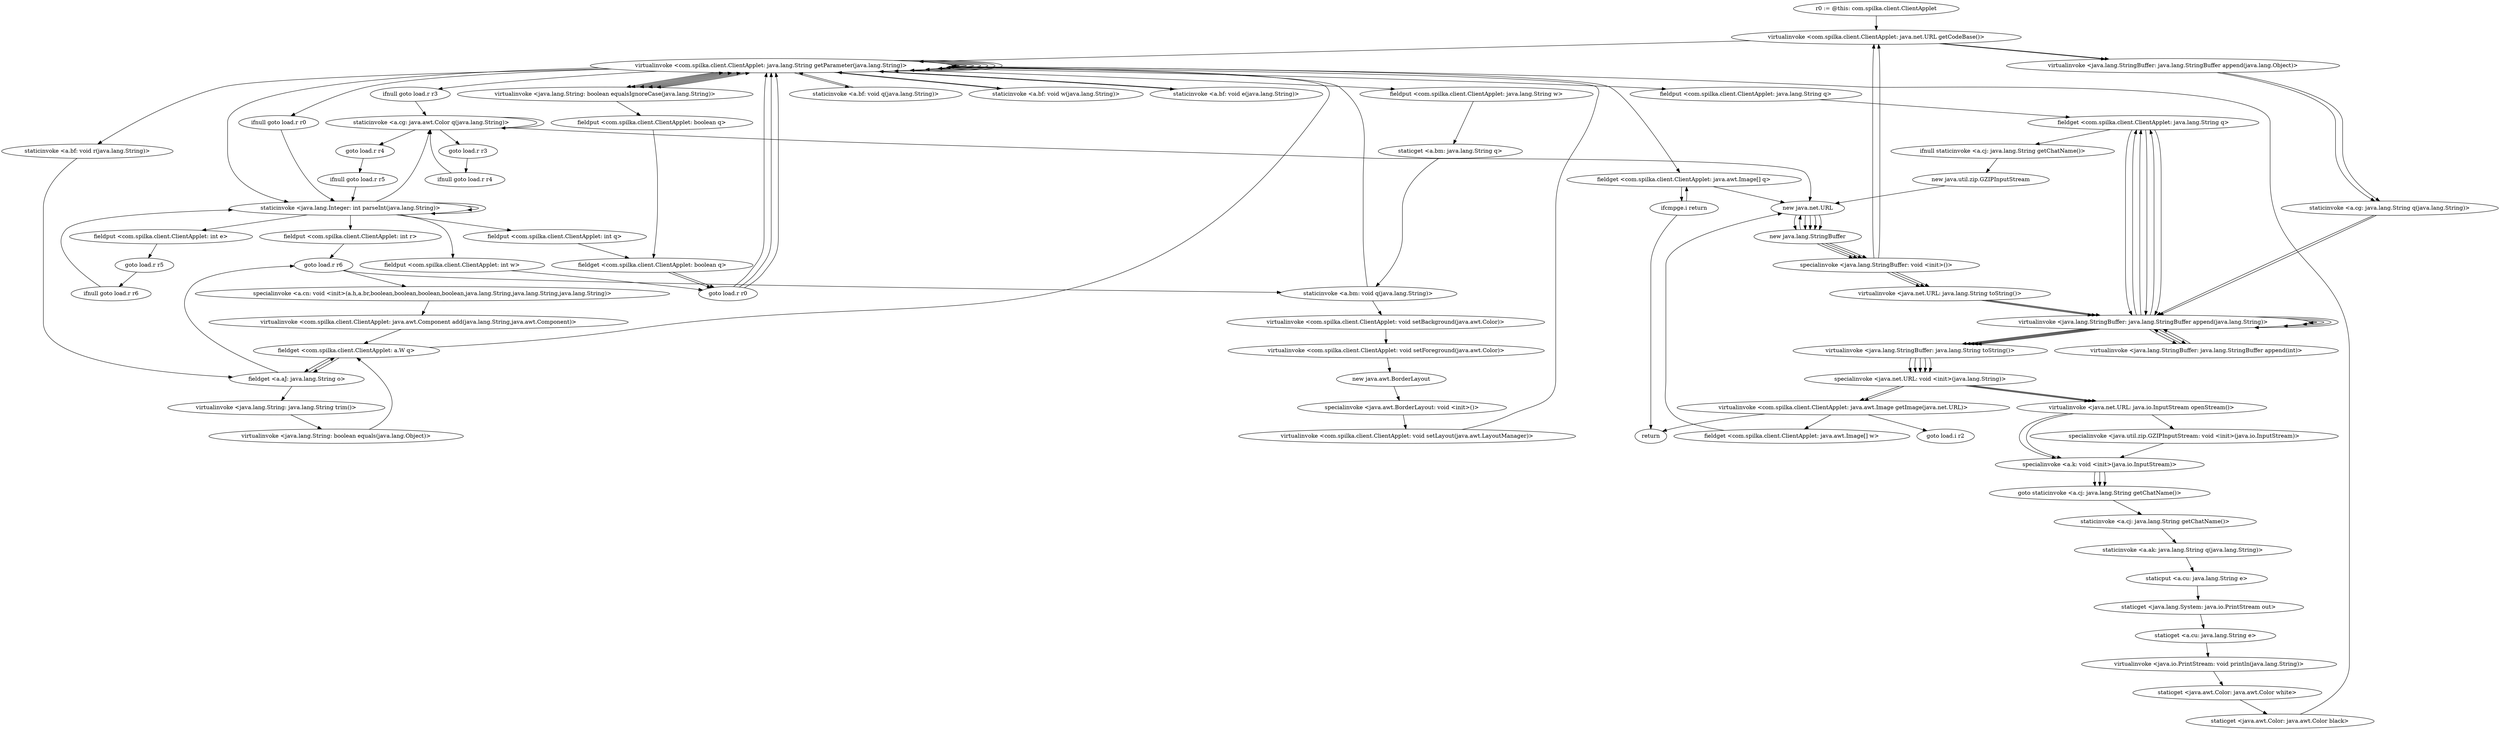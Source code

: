 digraph "" {
"r0 := @this: com.spilka.client.ClientApplet"->"virtualinvoke <com.spilka.client.ClientApplet: java.net.URL getCodeBase()>";
 "virtualinvoke <com.spilka.client.ClientApplet: java.net.URL getCodeBase()>"->"virtualinvoke <com.spilka.client.ClientApplet: java.lang.String getParameter(java.lang.String)>";
 "virtualinvoke <com.spilka.client.ClientApplet: java.lang.String getParameter(java.lang.String)>"->"fieldput <com.spilka.client.ClientApplet: java.lang.String w>";
 "fieldput <com.spilka.client.ClientApplet: java.lang.String w>"->"staticget <a.bm: java.lang.String q>";
 "staticget <a.bm: java.lang.String q>"->"staticinvoke <a.bm: void q(java.lang.String)>";
 "staticinvoke <a.bm: void q(java.lang.String)>"->"virtualinvoke <com.spilka.client.ClientApplet: java.lang.String getParameter(java.lang.String)>";
 "virtualinvoke <com.spilka.client.ClientApplet: java.lang.String getParameter(java.lang.String)>"->"fieldput <com.spilka.client.ClientApplet: java.lang.String q>";
 "fieldput <com.spilka.client.ClientApplet: java.lang.String q>"->"fieldget <com.spilka.client.ClientApplet: java.lang.String q>";
 "fieldget <com.spilka.client.ClientApplet: java.lang.String q>"->"ifnull staticinvoke <a.cj: java.lang.String getChatName()>";
 "ifnull staticinvoke <a.cj: java.lang.String getChatName()>"->"new java.util.zip.GZIPInputStream";
 "new java.util.zip.GZIPInputStream"->"new java.net.URL";
 "new java.net.URL"->"new java.lang.StringBuffer";
 "new java.lang.StringBuffer"->"new java.net.URL";
 "new java.net.URL"->"new java.lang.StringBuffer";
 "new java.lang.StringBuffer"->"specialinvoke <java.lang.StringBuffer: void <init>()>";
 "specialinvoke <java.lang.StringBuffer: void <init>()>"->"virtualinvoke <java.net.URL: java.lang.String toString()>";
 "virtualinvoke <java.net.URL: java.lang.String toString()>"->"virtualinvoke <java.lang.StringBuffer: java.lang.StringBuffer append(java.lang.String)>";
 "virtualinvoke <java.lang.StringBuffer: java.lang.StringBuffer append(java.lang.String)>"->"virtualinvoke <java.lang.StringBuffer: java.lang.StringBuffer append(java.lang.String)>";
 "virtualinvoke <java.lang.StringBuffer: java.lang.StringBuffer append(java.lang.String)>"->"fieldget <com.spilka.client.ClientApplet: java.lang.String q>";
 "fieldget <com.spilka.client.ClientApplet: java.lang.String q>"->"virtualinvoke <java.lang.StringBuffer: java.lang.StringBuffer append(java.lang.String)>";
 "virtualinvoke <java.lang.StringBuffer: java.lang.StringBuffer append(java.lang.String)>"->"virtualinvoke <java.lang.StringBuffer: java.lang.String toString()>";
 "virtualinvoke <java.lang.StringBuffer: java.lang.String toString()>"->"specialinvoke <java.net.URL: void <init>(java.lang.String)>";
 "specialinvoke <java.net.URL: void <init>(java.lang.String)>"->"virtualinvoke <java.net.URL: java.io.InputStream openStream()>";
 "virtualinvoke <java.net.URL: java.io.InputStream openStream()>"->"specialinvoke <a.k: void <init>(java.io.InputStream)>";
 "specialinvoke <a.k: void <init>(java.io.InputStream)>"->"goto staticinvoke <a.cj: java.lang.String getChatName()>";
 "goto staticinvoke <a.cj: java.lang.String getChatName()>"->"staticinvoke <a.cj: java.lang.String getChatName()>";
 "staticinvoke <a.cj: java.lang.String getChatName()>"->"staticinvoke <a.ak: java.lang.String q(java.lang.String)>";
 "staticinvoke <a.ak: java.lang.String q(java.lang.String)>"->"staticput <a.cu: java.lang.String e>";
 "staticput <a.cu: java.lang.String e>"->"staticget <java.lang.System: java.io.PrintStream out>";
 "staticget <java.lang.System: java.io.PrintStream out>"->"staticget <a.cu: java.lang.String e>";
 "staticget <a.cu: java.lang.String e>"->"virtualinvoke <java.io.PrintStream: void println(java.lang.String)>";
 "virtualinvoke <java.io.PrintStream: void println(java.lang.String)>"->"staticget <java.awt.Color: java.awt.Color white>";
 "staticget <java.awt.Color: java.awt.Color white>"->"staticget <java.awt.Color: java.awt.Color black>";
 "staticget <java.awt.Color: java.awt.Color black>"->"virtualinvoke <com.spilka.client.ClientApplet: java.lang.String getParameter(java.lang.String)>";
 "virtualinvoke <com.spilka.client.ClientApplet: java.lang.String getParameter(java.lang.String)>"->"virtualinvoke <com.spilka.client.ClientApplet: java.lang.String getParameter(java.lang.String)>";
 "virtualinvoke <com.spilka.client.ClientApplet: java.lang.String getParameter(java.lang.String)>"->"virtualinvoke <com.spilka.client.ClientApplet: java.lang.String getParameter(java.lang.String)>";
 "virtualinvoke <com.spilka.client.ClientApplet: java.lang.String getParameter(java.lang.String)>"->"virtualinvoke <com.spilka.client.ClientApplet: java.lang.String getParameter(java.lang.String)>";
 "virtualinvoke <com.spilka.client.ClientApplet: java.lang.String getParameter(java.lang.String)>"->"virtualinvoke <com.spilka.client.ClientApplet: java.lang.String getParameter(java.lang.String)>";
 "virtualinvoke <com.spilka.client.ClientApplet: java.lang.String getParameter(java.lang.String)>"->"virtualinvoke <com.spilka.client.ClientApplet: java.lang.String getParameter(java.lang.String)>";
 "virtualinvoke <com.spilka.client.ClientApplet: java.lang.String getParameter(java.lang.String)>"->"virtualinvoke <com.spilka.client.ClientApplet: java.lang.String getParameter(java.lang.String)>";
 "virtualinvoke <com.spilka.client.ClientApplet: java.lang.String getParameter(java.lang.String)>"->"virtualinvoke <com.spilka.client.ClientApplet: java.lang.String getParameter(java.lang.String)>";
 "virtualinvoke <com.spilka.client.ClientApplet: java.lang.String getParameter(java.lang.String)>"->"ifnull goto load.r r3";
 "ifnull goto load.r r3"->"staticinvoke <a.cg: java.awt.Color q(java.lang.String)>";
 "staticinvoke <a.cg: java.awt.Color q(java.lang.String)>"->"goto load.r r3";
 "goto load.r r3"->"ifnull goto load.r r4";
 "ifnull goto load.r r4"->"staticinvoke <a.cg: java.awt.Color q(java.lang.String)>";
 "staticinvoke <a.cg: java.awt.Color q(java.lang.String)>"->"goto load.r r4";
 "goto load.r r4"->"ifnull goto load.r r5";
 "ifnull goto load.r r5"->"staticinvoke <java.lang.Integer: int parseInt(java.lang.String)>";
 "staticinvoke <java.lang.Integer: int parseInt(java.lang.String)>"->"fieldput <com.spilka.client.ClientApplet: int e>";
 "fieldput <com.spilka.client.ClientApplet: int e>"->"goto load.r r5";
 "goto load.r r5"->"ifnull goto load.r r6";
 "ifnull goto load.r r6"->"staticinvoke <java.lang.Integer: int parseInt(java.lang.String)>";
 "staticinvoke <java.lang.Integer: int parseInt(java.lang.String)>"->"fieldput <com.spilka.client.ClientApplet: int r>";
 "fieldput <com.spilka.client.ClientApplet: int r>"->"goto load.r r6";
 "goto load.r r6"->"staticinvoke <a.bm: void q(java.lang.String)>";
 "staticinvoke <a.bm: void q(java.lang.String)>"->"virtualinvoke <com.spilka.client.ClientApplet: void setBackground(java.awt.Color)>";
 "virtualinvoke <com.spilka.client.ClientApplet: void setBackground(java.awt.Color)>"->"virtualinvoke <com.spilka.client.ClientApplet: void setForeground(java.awt.Color)>";
 "virtualinvoke <com.spilka.client.ClientApplet: void setForeground(java.awt.Color)>"->"new java.awt.BorderLayout";
 "new java.awt.BorderLayout"->"specialinvoke <java.awt.BorderLayout: void <init>()>";
 "specialinvoke <java.awt.BorderLayout: void <init>()>"->"virtualinvoke <com.spilka.client.ClientApplet: void setLayout(java.awt.LayoutManager)>";
 "virtualinvoke <com.spilka.client.ClientApplet: void setLayout(java.awt.LayoutManager)>"->"virtualinvoke <com.spilka.client.ClientApplet: java.lang.String getParameter(java.lang.String)>";
 "virtualinvoke <com.spilka.client.ClientApplet: java.lang.String getParameter(java.lang.String)>"->"virtualinvoke <java.lang.String: boolean equalsIgnoreCase(java.lang.String)>";
 "virtualinvoke <java.lang.String: boolean equalsIgnoreCase(java.lang.String)>"->"fieldput <com.spilka.client.ClientApplet: boolean q>";
 "fieldput <com.spilka.client.ClientApplet: boolean q>"->"fieldget <com.spilka.client.ClientApplet: boolean q>";
 "fieldget <com.spilka.client.ClientApplet: boolean q>"->"goto load.r r0";
 "goto load.r r0"->"virtualinvoke <com.spilka.client.ClientApplet: java.lang.String getParameter(java.lang.String)>";
 "virtualinvoke <com.spilka.client.ClientApplet: java.lang.String getParameter(java.lang.String)>"->"staticinvoke <java.lang.Integer: int parseInt(java.lang.String)>";
 "staticinvoke <java.lang.Integer: int parseInt(java.lang.String)>"->"fieldput <com.spilka.client.ClientApplet: int q>";
 "fieldput <com.spilka.client.ClientApplet: int q>"->"fieldget <com.spilka.client.ClientApplet: boolean q>";
 "fieldget <com.spilka.client.ClientApplet: boolean q>"->"goto load.r r0";
 "goto load.r r0"->"virtualinvoke <com.spilka.client.ClientApplet: java.lang.String getParameter(java.lang.String)>";
 "virtualinvoke <com.spilka.client.ClientApplet: java.lang.String getParameter(java.lang.String)>"->"ifnull goto load.r r0";
 "ifnull goto load.r r0"->"staticinvoke <java.lang.Integer: int parseInt(java.lang.String)>";
 "staticinvoke <java.lang.Integer: int parseInt(java.lang.String)>"->"fieldput <com.spilka.client.ClientApplet: int w>";
 "fieldput <com.spilka.client.ClientApplet: int w>"->"goto load.r r0";
 "goto load.r r0"->"virtualinvoke <com.spilka.client.ClientApplet: java.lang.String getParameter(java.lang.String)>";
 "virtualinvoke <com.spilka.client.ClientApplet: java.lang.String getParameter(java.lang.String)>"->"virtualinvoke <java.lang.String: boolean equalsIgnoreCase(java.lang.String)>";
 "virtualinvoke <java.lang.String: boolean equalsIgnoreCase(java.lang.String)>"->"virtualinvoke <com.spilka.client.ClientApplet: java.lang.String getParameter(java.lang.String)>";
 "virtualinvoke <com.spilka.client.ClientApplet: java.lang.String getParameter(java.lang.String)>"->"virtualinvoke <java.lang.String: boolean equalsIgnoreCase(java.lang.String)>";
 "virtualinvoke <java.lang.String: boolean equalsIgnoreCase(java.lang.String)>"->"virtualinvoke <com.spilka.client.ClientApplet: java.lang.String getParameter(java.lang.String)>";
 "virtualinvoke <com.spilka.client.ClientApplet: java.lang.String getParameter(java.lang.String)>"->"virtualinvoke <java.lang.String: boolean equalsIgnoreCase(java.lang.String)>";
 "virtualinvoke <java.lang.String: boolean equalsIgnoreCase(java.lang.String)>"->"virtualinvoke <com.spilka.client.ClientApplet: java.lang.String getParameter(java.lang.String)>";
 "virtualinvoke <com.spilka.client.ClientApplet: java.lang.String getParameter(java.lang.String)>"->"virtualinvoke <java.lang.String: boolean equalsIgnoreCase(java.lang.String)>";
 "virtualinvoke <java.lang.String: boolean equalsIgnoreCase(java.lang.String)>"->"virtualinvoke <com.spilka.client.ClientApplet: java.lang.String getParameter(java.lang.String)>";
 "virtualinvoke <com.spilka.client.ClientApplet: java.lang.String getParameter(java.lang.String)>"->"staticinvoke <a.bf: void q(java.lang.String)>";
 "staticinvoke <a.bf: void q(java.lang.String)>"->"virtualinvoke <com.spilka.client.ClientApplet: java.lang.String getParameter(java.lang.String)>";
 "virtualinvoke <com.spilka.client.ClientApplet: java.lang.String getParameter(java.lang.String)>"->"staticinvoke <a.bf: void w(java.lang.String)>";
 "staticinvoke <a.bf: void w(java.lang.String)>"->"virtualinvoke <com.spilka.client.ClientApplet: java.lang.String getParameter(java.lang.String)>";
 "virtualinvoke <com.spilka.client.ClientApplet: java.lang.String getParameter(java.lang.String)>"->"staticinvoke <a.bf: void e(java.lang.String)>";
 "staticinvoke <a.bf: void e(java.lang.String)>"->"virtualinvoke <com.spilka.client.ClientApplet: java.lang.String getParameter(java.lang.String)>";
 "virtualinvoke <com.spilka.client.ClientApplet: java.lang.String getParameter(java.lang.String)>"->"staticinvoke <a.bf: void r(java.lang.String)>";
 "staticinvoke <a.bf: void r(java.lang.String)>"->"fieldget <a.aJ: java.lang.String o>";
 "fieldget <a.aJ: java.lang.String o>"->"goto load.r r6";
 "goto load.r r6"->"specialinvoke <a.cn: void <init>(a.h,a.br,boolean,boolean,boolean,boolean,java.lang.String,java.lang.String,java.lang.String)>";
 "specialinvoke <a.cn: void <init>(a.h,a.br,boolean,boolean,boolean,boolean,java.lang.String,java.lang.String,java.lang.String)>"->"virtualinvoke <com.spilka.client.ClientApplet: java.awt.Component add(java.lang.String,java.awt.Component)>";
 "virtualinvoke <com.spilka.client.ClientApplet: java.awt.Component add(java.lang.String,java.awt.Component)>"->"fieldget <com.spilka.client.ClientApplet: a.W q>";
 "fieldget <com.spilka.client.ClientApplet: a.W q>"->"fieldget <a.aJ: java.lang.String o>";
 "fieldget <a.aJ: java.lang.String o>"->"fieldget <com.spilka.client.ClientApplet: a.W q>";
 "fieldget <com.spilka.client.ClientApplet: a.W q>"->"fieldget <a.aJ: java.lang.String o>";
 "fieldget <a.aJ: java.lang.String o>"->"virtualinvoke <java.lang.String: java.lang.String trim()>";
 "virtualinvoke <java.lang.String: java.lang.String trim()>"->"virtualinvoke <java.lang.String: boolean equals(java.lang.Object)>";
 "virtualinvoke <java.lang.String: boolean equals(java.lang.Object)>"->"fieldget <com.spilka.client.ClientApplet: a.W q>";
 "fieldget <com.spilka.client.ClientApplet: a.W q>"->"virtualinvoke <com.spilka.client.ClientApplet: java.lang.String getParameter(java.lang.String)>";
 "virtualinvoke <com.spilka.client.ClientApplet: java.lang.String getParameter(java.lang.String)>"->"fieldget <com.spilka.client.ClientApplet: java.awt.Image[] q>";
 "fieldget <com.spilka.client.ClientApplet: java.awt.Image[] q>"->"ifcmpge.i return";
 "ifcmpge.i return"->"fieldget <com.spilka.client.ClientApplet: java.awt.Image[] q>";
 "fieldget <com.spilka.client.ClientApplet: java.awt.Image[] q>"->"new java.net.URL";
 "new java.net.URL"->"new java.lang.StringBuffer";
 "new java.lang.StringBuffer"->"specialinvoke <java.lang.StringBuffer: void <init>()>";
 "specialinvoke <java.lang.StringBuffer: void <init>()>"->"virtualinvoke <com.spilka.client.ClientApplet: java.net.URL getCodeBase()>";
 "virtualinvoke <com.spilka.client.ClientApplet: java.net.URL getCodeBase()>"->"virtualinvoke <java.lang.StringBuffer: java.lang.StringBuffer append(java.lang.Object)>";
 "virtualinvoke <java.lang.StringBuffer: java.lang.StringBuffer append(java.lang.Object)>"->"staticinvoke <a.cg: java.lang.String q(java.lang.String)>";
 "staticinvoke <a.cg: java.lang.String q(java.lang.String)>"->"virtualinvoke <java.lang.StringBuffer: java.lang.StringBuffer append(java.lang.String)>";
 "virtualinvoke <java.lang.StringBuffer: java.lang.StringBuffer append(java.lang.String)>"->"virtualinvoke <java.lang.StringBuffer: java.lang.StringBuffer append(int)>";
 "virtualinvoke <java.lang.StringBuffer: java.lang.StringBuffer append(int)>"->"virtualinvoke <java.lang.StringBuffer: java.lang.StringBuffer append(java.lang.String)>";
 "virtualinvoke <java.lang.StringBuffer: java.lang.StringBuffer append(java.lang.String)>"->"virtualinvoke <java.lang.StringBuffer: java.lang.String toString()>";
 "virtualinvoke <java.lang.StringBuffer: java.lang.String toString()>"->"specialinvoke <java.net.URL: void <init>(java.lang.String)>";
 "specialinvoke <java.net.URL: void <init>(java.lang.String)>"->"virtualinvoke <com.spilka.client.ClientApplet: java.awt.Image getImage(java.net.URL)>";
 "virtualinvoke <com.spilka.client.ClientApplet: java.awt.Image getImage(java.net.URL)>"->"fieldget <com.spilka.client.ClientApplet: java.awt.Image[] w>";
 "fieldget <com.spilka.client.ClientApplet: java.awt.Image[] w>"->"new java.net.URL";
 "new java.net.URL"->"new java.lang.StringBuffer";
 "new java.lang.StringBuffer"->"specialinvoke <java.lang.StringBuffer: void <init>()>";
 "specialinvoke <java.lang.StringBuffer: void <init>()>"->"virtualinvoke <com.spilka.client.ClientApplet: java.net.URL getCodeBase()>";
 "virtualinvoke <com.spilka.client.ClientApplet: java.net.URL getCodeBase()>"->"virtualinvoke <java.lang.StringBuffer: java.lang.StringBuffer append(java.lang.Object)>";
 "virtualinvoke <java.lang.StringBuffer: java.lang.StringBuffer append(java.lang.Object)>"->"staticinvoke <a.cg: java.lang.String q(java.lang.String)>";
 "staticinvoke <a.cg: java.lang.String q(java.lang.String)>"->"virtualinvoke <java.lang.StringBuffer: java.lang.StringBuffer append(java.lang.String)>";
 "virtualinvoke <java.lang.StringBuffer: java.lang.StringBuffer append(java.lang.String)>"->"virtualinvoke <java.lang.StringBuffer: java.lang.StringBuffer append(int)>";
 "virtualinvoke <java.lang.StringBuffer: java.lang.StringBuffer append(int)>"->"virtualinvoke <java.lang.StringBuffer: java.lang.StringBuffer append(java.lang.String)>";
 "virtualinvoke <java.lang.StringBuffer: java.lang.StringBuffer append(java.lang.String)>"->"virtualinvoke <java.lang.StringBuffer: java.lang.String toString()>";
 "virtualinvoke <java.lang.StringBuffer: java.lang.String toString()>"->"specialinvoke <java.net.URL: void <init>(java.lang.String)>";
 "specialinvoke <java.net.URL: void <init>(java.lang.String)>"->"virtualinvoke <com.spilka.client.ClientApplet: java.awt.Image getImage(java.net.URL)>";
 "virtualinvoke <com.spilka.client.ClientApplet: java.awt.Image getImage(java.net.URL)>"->"goto load.i r2";
 "virtualinvoke <com.spilka.client.ClientApplet: java.awt.Image getImage(java.net.URL)>"->"return";
 "ifcmpge.i return"->"return";
 "staticinvoke <java.lang.Integer: int parseInt(java.lang.String)>"-> "staticinvoke <java.lang.Integer: int parseInt(java.lang.String)>"-> "staticinvoke <java.lang.Integer: int parseInt(java.lang.String)>"-> "staticinvoke <a.cg: java.awt.Color q(java.lang.String)>"-> "staticinvoke <a.cg: java.awt.Color q(java.lang.String)>"->"new java.net.URL";
 "new java.net.URL"->"new java.lang.StringBuffer";
 "new java.lang.StringBuffer"->"specialinvoke <java.lang.StringBuffer: void <init>()>";
 "specialinvoke <java.lang.StringBuffer: void <init>()>"->"virtualinvoke <java.net.URL: java.lang.String toString()>";
 "virtualinvoke <java.net.URL: java.lang.String toString()>"->"virtualinvoke <java.lang.StringBuffer: java.lang.StringBuffer append(java.lang.String)>";
 "virtualinvoke <java.lang.StringBuffer: java.lang.StringBuffer append(java.lang.String)>"->"virtualinvoke <java.lang.StringBuffer: java.lang.StringBuffer append(java.lang.String)>";
 "virtualinvoke <java.lang.StringBuffer: java.lang.StringBuffer append(java.lang.String)>"->"fieldget <com.spilka.client.ClientApplet: java.lang.String q>";
 "fieldget <com.spilka.client.ClientApplet: java.lang.String q>"->"virtualinvoke <java.lang.StringBuffer: java.lang.StringBuffer append(java.lang.String)>";
 "virtualinvoke <java.lang.StringBuffer: java.lang.StringBuffer append(java.lang.String)>"->"virtualinvoke <java.lang.StringBuffer: java.lang.String toString()>";
 "virtualinvoke <java.lang.StringBuffer: java.lang.String toString()>"->"specialinvoke <java.net.URL: void <init>(java.lang.String)>";
 "specialinvoke <java.net.URL: void <init>(java.lang.String)>"->"virtualinvoke <java.net.URL: java.io.InputStream openStream()>";
 "virtualinvoke <java.net.URL: java.io.InputStream openStream()>"->"specialinvoke <a.k: void <init>(java.io.InputStream)>";
 "specialinvoke <a.k: void <init>(java.io.InputStream)>"->"goto staticinvoke <a.cj: java.lang.String getChatName()>";
"specialinvoke <java.lang.StringBuffer: void <init>()>";
 "specialinvoke <java.lang.StringBuffer: void <init>()>"->"virtualinvoke <java.net.URL: java.lang.String toString()>";
 "virtualinvoke <java.net.URL: java.lang.String toString()>"->"virtualinvoke <java.lang.StringBuffer: java.lang.StringBuffer append(java.lang.String)>";
 "virtualinvoke <java.lang.StringBuffer: java.lang.StringBuffer append(java.lang.String)>"->"virtualinvoke <java.lang.StringBuffer: java.lang.StringBuffer append(java.lang.String)>";
 "virtualinvoke <java.lang.StringBuffer: java.lang.StringBuffer append(java.lang.String)>"->"fieldget <com.spilka.client.ClientApplet: java.lang.String q>";
 "fieldget <com.spilka.client.ClientApplet: java.lang.String q>"->"virtualinvoke <java.lang.StringBuffer: java.lang.StringBuffer append(java.lang.String)>";
 "virtualinvoke <java.lang.StringBuffer: java.lang.StringBuffer append(java.lang.String)>"->"virtualinvoke <java.lang.StringBuffer: java.lang.StringBuffer append(java.lang.String)>";
 "virtualinvoke <java.lang.StringBuffer: java.lang.StringBuffer append(java.lang.String)>"->"virtualinvoke <java.lang.StringBuffer: java.lang.String toString()>";
 "virtualinvoke <java.lang.StringBuffer: java.lang.String toString()>"->"specialinvoke <java.net.URL: void <init>(java.lang.String)>";
 "specialinvoke <java.net.URL: void <init>(java.lang.String)>"->"virtualinvoke <java.net.URL: java.io.InputStream openStream()>";
 "virtualinvoke <java.net.URL: java.io.InputStream openStream()>"->"specialinvoke <java.util.zip.GZIPInputStream: void <init>(java.io.InputStream)>";
 "specialinvoke <java.util.zip.GZIPInputStream: void <init>(java.io.InputStream)>"->"specialinvoke <a.k: void <init>(java.io.InputStream)>";
 "specialinvoke <a.k: void <init>(java.io.InputStream)>"->"goto staticinvoke <a.cj: java.lang.String getChatName()>";
}
